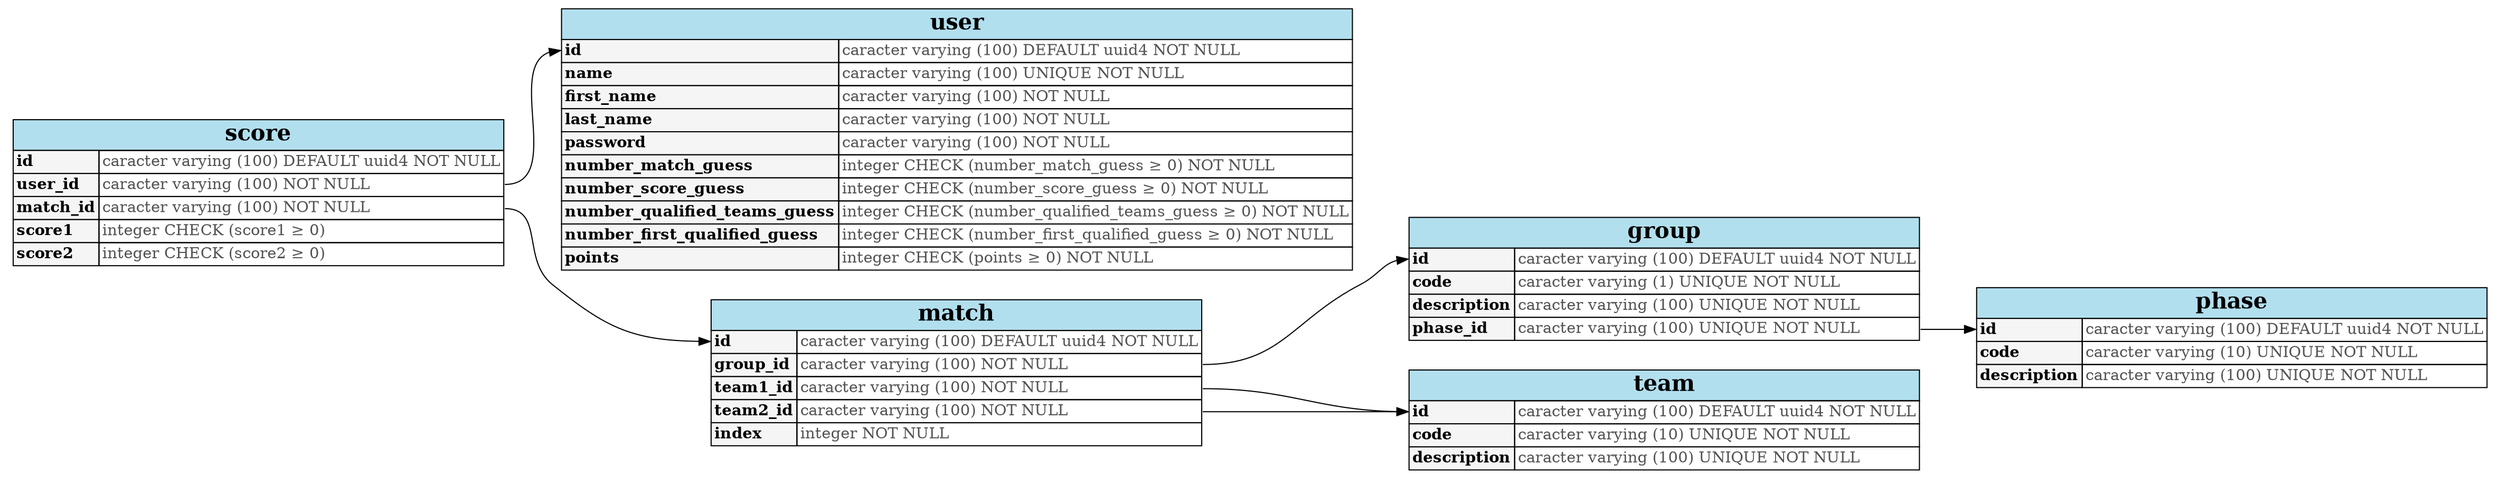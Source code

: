 digraph G {
    graph[rankdir="LR"];

    user[
    shape=none
    label=<
      <table border="0" cellspacing="0" cellborder="1">
        <tr><td bgcolor="lightblue2" colspan="2"><font face="Times-bold" point-size="20">user</font></td></tr>
        <tr><td bgcolor="grey96" align="left" port="id_left"><font face="Times-bold">id</font></td><td align="left"><font color="#535353">caracter varying (100) DEFAULT uuid4 NOT NULL</font></td></tr>
        <tr><td bgcolor="grey96" align="left"><font face="Times-bold">name</font></td><td align="left"><font color="#535353">caracter varying (100) UNIQUE NOT NULL</font></td></tr>
        <tr><td bgcolor="grey96" align="left"><font face="Times-bold">first_name</font></td><td align="left"><font color="#535353">caracter varying (100) NOT NULL</font></td></tr>
        <tr><td bgcolor="grey96" align="left"><font face="Times-bold">last_name</font></td><td align="left"><font color="#535353">caracter varying (100) NOT NULL</font></td></tr>
        <tr><td bgcolor="grey96" align="left"><font face="Times-bold">password</font></td><td align="left"><font color="#535353">caracter varying (100) NOT NULL</font></td></tr>
        <tr><td bgcolor="grey96" align="left"><font face="Times-bold">number_match_guess</font></td><td align="left"><font color="#535353">integer CHECK (number_match_guess &ge; 0) NOT NULL</font></td></tr>
        <tr><td bgcolor="grey96" align="left"><font face="Times-bold">number_score_guess</font></td><td align="left"><font color="#535353">integer CHECK (number_score_guess &ge; 0) NOT NULL</font></td></tr>
        <tr><td bgcolor="grey96" align="left"><font face="Times-bold">number_qualified_teams_guess</font></td><td align="left"><font color="#535353">integer CHECK (number_qualified_teams_guess &ge; 0) NOT NULL</font></td></tr>
        <tr><td bgcolor="grey96" align="left"><font face="Times-bold">number_first_qualified_guess</font></td><td align="left"><font color="#535353">integer CHECK (number_first_qualified_guess &ge; 0) NOT NULL</font></td></tr>
        <tr><td bgcolor="grey96" align="left"><font face="Times-bold">points</font></td><td align="left"><font color="#535353">integer CHECK (points &ge; 0) NOT NULL</font></td></tr>
      </table>
    >];

    match[
    shape=none
    label=<
      <table border="0" cellspacing="0" cellborder="1">
        <tr><td bgcolor="lightblue2" colspan="2"><font face="Times-bold" point-size="20">match</font></td></tr>
        <tr><td bgcolor="grey96" align="left" port="id"><font face="Times-bold">id</font></td><td align="left" port="id_right"><font color="#535353">caracter varying (100) DEFAULT uuid4 NOT NULL</font></td></tr>
        <tr><td bgcolor="grey96" align="left" port="group_id"><font face="Times-bold">group_id</font></td><td align="left" port="group_id_right"><font color="#535353">caracter varying (100) NOT NULL</font></td></tr>
        <tr><td bgcolor="grey96" align="left" port="team1_id"><font face="Times-bold">team1_id</font></td><td align="left" port="team1_id_right"><font color="#535353">caracter varying (100) NOT NULL</font></td></tr>
        <tr><td bgcolor="grey96" align="left" port="team2_id"><font face="Times-bold">team2_id</font></td><td align="left" port="team2_id_right"><font color="#535353">caracter varying (100) NOT NULL</font></td></tr>
        <tr><td bgcolor="grey96" align="left" port="index"><font face="Times-bold">index</font></td><td align="left" port="match_index_right"><font color="#535353">integer NOT NULL</font></td></tr>
      </table>
    >];

    score[
    shape=none
    label=<
      <table border="0" cellspacing="0" cellborder="1">
        <tr><td bgcolor="lightblue2" colspan="2"><font face="Times-bold" point-size="20">score</font></td></tr>
        <tr><td bgcolor="grey96" align="left" port="id"><font face="Times-bold">id</font></td><td align="left" port="id_right"><font color="#535353">caracter varying (100) DEFAULT uuid4 NOT NULL</font></td></tr>
        <tr><td bgcolor="grey96" align="left" port="user_id"><font face="Times-bold">user_id</font></td><td align="left" port="user_id_right"><font color="#535353">caracter varying (100) NOT NULL</font></td></tr>
        <tr><td bgcolor="grey96" align="left" port="match_id"><font face="Times-bold">match_id</font></td><td align="left" port="match_id_right"><font color="#535353">caracter varying (100) NOT NULL</font></td></tr>
        <tr><td bgcolor="grey96" align="left" port="score1"><font face="Times-bold">score1</font></td><td align="left" port="score1_right"><font color="#535353">integer CHECK (score1 &ge; 0)</font></td></tr>
        <tr><td bgcolor="grey96" align="left" port="score2"><font face="Times-bold">score2</font></td><td align="left" port="score2_right"><font color="#535353">integer CHECK (score2 &ge; 0)</font></td></tr>
      </table>
    >];

    team[
      shape=none
      label=<
        <table border="0" cellspacing="0" cellborder="1">
          <tr><td bgcolor="lightblue2" colspan="2"><font face="Times-bold" point-size="20">team</font></td></tr>
          <tr><td bgcolor="grey96" align="left" port="id"><font face="Times-bold">id</font></td><td align="left" port="id_right"><font color="#535353">caracter varying (100) DEFAULT uuid4 NOT NULL</font></td></tr>
          <tr><td bgcolor="grey96" align="left" port="code_id"><font face="Times-bold">code</font></td><td align="left" port="user_id_right"><font color="#535353">caracter varying (10) UNIQUE NOT NULL</font></td></tr>
          <tr><td bgcolor="grey96" align="left" port="description_id"><font face="Times-bold">description</font></td><td align="left" port="user_id_right"><font color="#535353">caracter varying (100) UNIQUE NOT NULL</font></td></tr>
        </table>
      >
    ];

    group[
      shape=none
      label=<
        <table border="0" cellspacing="0" cellborder="1">
          <tr><td bgcolor="lightblue2" colspan="2"><font face="Times-bold" point-size="20">group</font></td></tr>
          <tr><td bgcolor="grey96" align="left" port="id"><font face="Times-bold">id</font></td><td align="left" port="id_right"><font color="#535353">caracter varying (100) DEFAULT uuid4 NOT NULL</font></td></tr>
          <tr><td bgcolor="grey96" align="left" port="group_id"><font face="Times-bold">code</font></td><td align="left" port="group_id_right"><font color="#535353">caracter varying (1) UNIQUE NOT NULL</font></td></tr>
          <tr><td bgcolor="grey96" align="left" port="group_id"><font face="Times-bold">description</font></td><td align="left" port="group_id_right"><font color="#535353">caracter varying (100) UNIQUE NOT NULL</font></td></tr>
          <tr><td bgcolor="grey96" align="left" port="phase_id"><font face="Times-bold">phase_id</font></td><td align="left" port="phase_id_right"><font color="#535353">caracter varying (100) UNIQUE NOT NULL</font></td></tr>
        </table>
      >
    ];

    phase[
      shape=none
      label=<
        <table border="0" cellspacing="0" cellborder="1">
          <tr><td bgcolor="lightblue2" colspan="2"><font face="Times-bold" point-size="20">phase</font></td></tr>
          <tr><td bgcolor="grey96" align="left" port="id"><font face="Times-bold">id</font></td><td align="left" port="id_right"><font color="#535353">caracter varying (100) DEFAULT uuid4 NOT NULL</font></td></tr>
          <tr><td bgcolor="grey96" align="left" port="code"><font face="Times-bold">code</font></td><td align="left" port="group_id_right"><font color="#535353">caracter varying (10) UNIQUE NOT NULL</font></td></tr>
          <tr><td bgcolor="grey96" align="left" port="group_id"><font face="Times-bold">description</font></td><td align="left" port="group_id_right"><font color="#535353">caracter varying (100) UNIQUE NOT NULL</font></td></tr>
        </table>
      >
    ];

    "score":user_id_right -> "user":id_left
    "score":match_id_right -> "match":id
    "match":team1_id_right -> "team":id
    "match":team2_id_right -> "team":id

    "match":group_id_right -> "group":id
    "group":phase_id_right -> "phase":id
}
